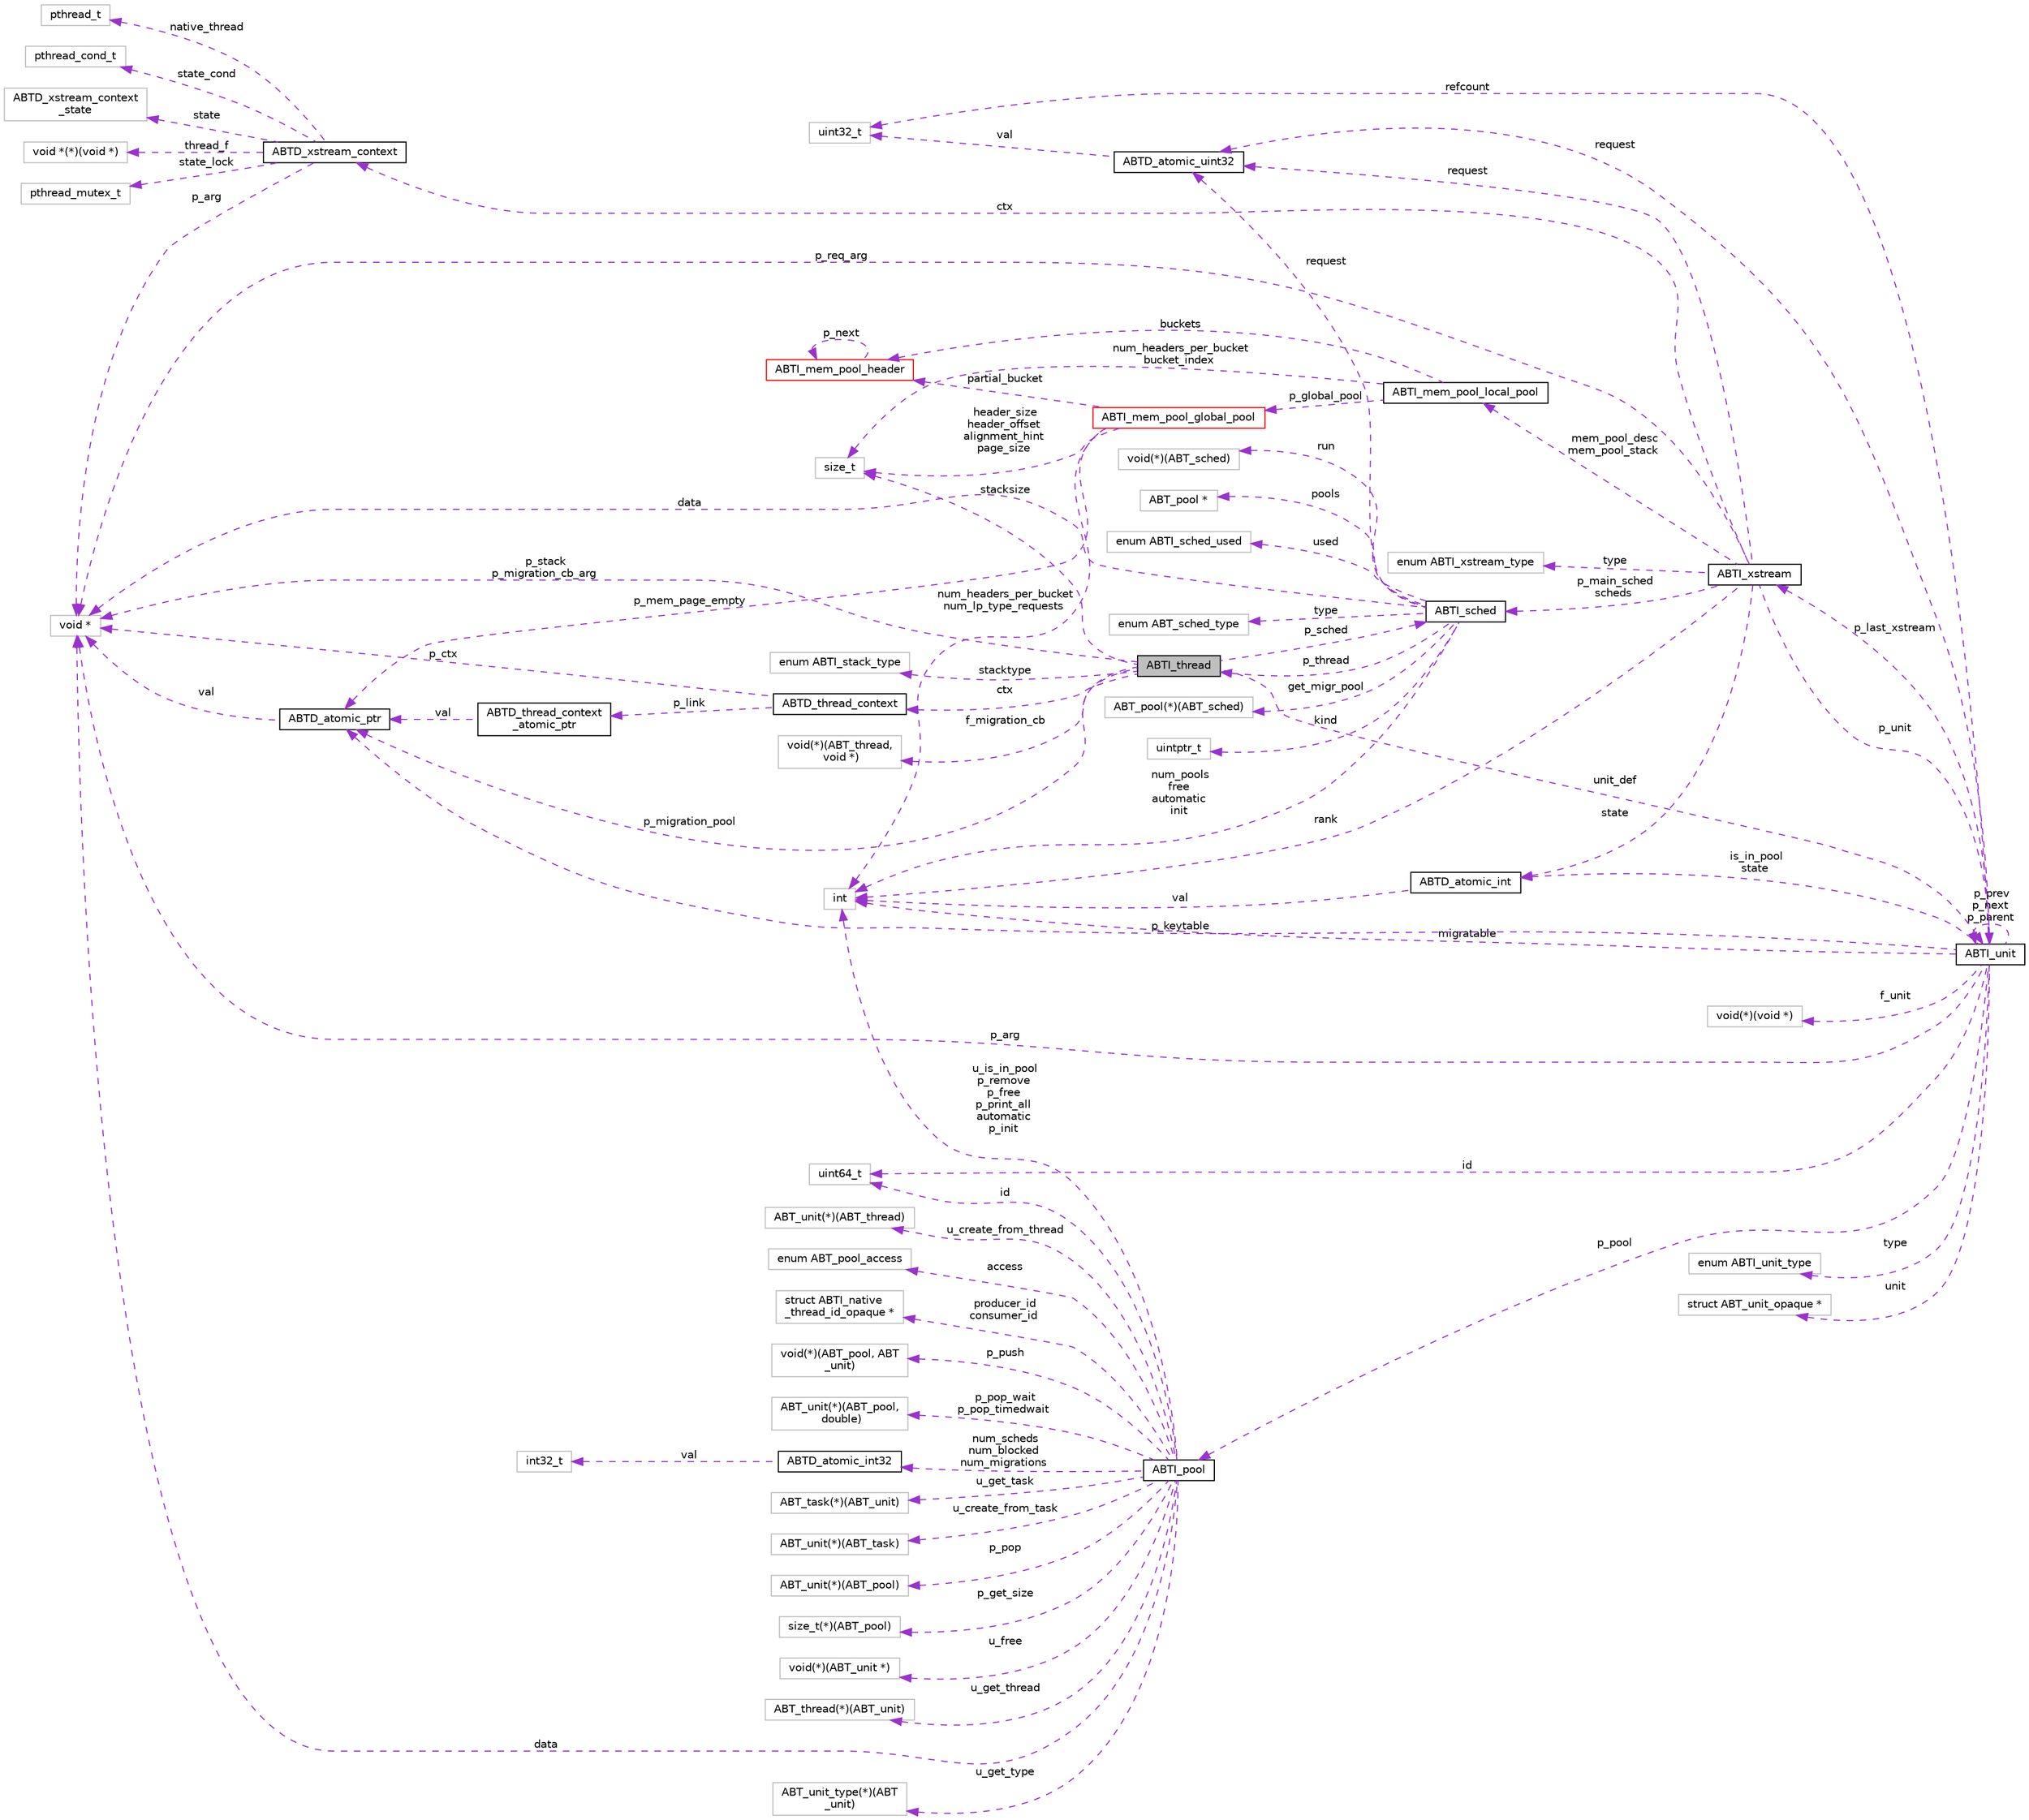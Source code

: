 digraph "ABTI_thread"
{
  edge [fontname="Helvetica",fontsize="10",labelfontname="Helvetica",labelfontsize="10"];
  node [fontname="Helvetica",fontsize="10",shape=record];
  rankdir="LR";
  Node1 [label="ABTI_thread",height=0.2,width=0.4,color="black", fillcolor="grey75", style="filled" fontcolor="black"];
  Node2 -> Node1 [dir="back",color="darkorchid3",fontsize="10",style="dashed",label=" p_sched" ,fontname="Helvetica"];
  Node2 [label="ABTI_sched",height=0.2,width=0.4,color="black", fillcolor="white", style="filled",URL="$d0/dd5/structABTI__sched.html"];
  Node1 -> Node2 [dir="back",color="darkorchid3",fontsize="10",style="dashed",label=" p_thread" ,fontname="Helvetica"];
  Node3 -> Node2 [dir="back",color="darkorchid3",fontsize="10",style="dashed",label=" get_migr_pool" ,fontname="Helvetica"];
  Node3 [label="ABT_pool(*)(ABT_sched)",height=0.2,width=0.4,color="grey75", fillcolor="white", style="filled"];
  Node4 -> Node2 [dir="back",color="darkorchid3",fontsize="10",style="dashed",label=" num_pools\nfree\nautomatic\ninit" ,fontname="Helvetica"];
  Node4 [label="int",height=0.2,width=0.4,color="grey75", fillcolor="white", style="filled"];
  Node5 -> Node2 [dir="back",color="darkorchid3",fontsize="10",style="dashed",label=" run" ,fontname="Helvetica"];
  Node5 [label="void(*)(ABT_sched)",height=0.2,width=0.4,color="grey75", fillcolor="white", style="filled"];
  Node6 -> Node2 [dir="back",color="darkorchid3",fontsize="10",style="dashed",label=" pools" ,fontname="Helvetica"];
  Node6 [label="ABT_pool *",height=0.2,width=0.4,color="grey75", fillcolor="white", style="filled"];
  Node7 -> Node2 [dir="back",color="darkorchid3",fontsize="10",style="dashed",label=" request" ,fontname="Helvetica"];
  Node7 [label="ABTD_atomic_uint32",height=0.2,width=0.4,color="black", fillcolor="white", style="filled",URL="$db/df7/structABTD__atomic__uint32.html"];
  Node8 -> Node7 [dir="back",color="darkorchid3",fontsize="10",style="dashed",label=" val" ,fontname="Helvetica"];
  Node8 [label="uint32_t",height=0.2,width=0.4,color="grey75", fillcolor="white", style="filled"];
  Node9 -> Node2 [dir="back",color="darkorchid3",fontsize="10",style="dashed",label=" used" ,fontname="Helvetica"];
  Node9 [label="enum ABTI_sched_used",height=0.2,width=0.4,color="grey75", fillcolor="white", style="filled"];
  Node10 -> Node2 [dir="back",color="darkorchid3",fontsize="10",style="dashed",label=" data" ,fontname="Helvetica"];
  Node10 [label="void *",height=0.2,width=0.4,color="grey75", fillcolor="white", style="filled"];
  Node11 -> Node2 [dir="back",color="darkorchid3",fontsize="10",style="dashed",label=" type" ,fontname="Helvetica"];
  Node11 [label="enum ABT_sched_type",height=0.2,width=0.4,color="grey75", fillcolor="white", style="filled"];
  Node12 -> Node2 [dir="back",color="darkorchid3",fontsize="10",style="dashed",label=" kind" ,fontname="Helvetica"];
  Node12 [label="uintptr_t",height=0.2,width=0.4,color="grey75", fillcolor="white", style="filled"];
  Node13 -> Node1 [dir="back",color="darkorchid3",fontsize="10",style="dashed",label=" stacksize" ,fontname="Helvetica"];
  Node13 [label="size_t",height=0.2,width=0.4,color="grey75", fillcolor="white", style="filled"];
  Node14 -> Node1 [dir="back",color="darkorchid3",fontsize="10",style="dashed",label=" ctx" ,fontname="Helvetica"];
  Node14 [label="ABTD_thread_context",height=0.2,width=0.4,color="black", fillcolor="white", style="filled",URL="$d5/de4/structABTD__thread__context.html"];
  Node15 -> Node14 [dir="back",color="darkorchid3",fontsize="10",style="dashed",label=" p_link" ,fontname="Helvetica"];
  Node15 [label="ABTD_thread_context\l_atomic_ptr",height=0.2,width=0.4,color="black", fillcolor="white", style="filled",URL="$dd/dc0/structABTD__thread__context__atomic__ptr.html"];
  Node16 -> Node15 [dir="back",color="darkorchid3",fontsize="10",style="dashed",label=" val" ,fontname="Helvetica"];
  Node16 [label="ABTD_atomic_ptr",height=0.2,width=0.4,color="black", fillcolor="white", style="filled",URL="$df/d5b/structABTD__atomic__ptr.html"];
  Node10 -> Node16 [dir="back",color="darkorchid3",fontsize="10",style="dashed",label=" val" ,fontname="Helvetica"];
  Node10 -> Node14 [dir="back",color="darkorchid3",fontsize="10",style="dashed",label=" p_ctx" ,fontname="Helvetica"];
  Node16 -> Node1 [dir="back",color="darkorchid3",fontsize="10",style="dashed",label=" p_migration_pool" ,fontname="Helvetica"];
  Node17 -> Node1 [dir="back",color="darkorchid3",fontsize="10",style="dashed",label=" stacktype" ,fontname="Helvetica"];
  Node17 [label="enum ABTI_stack_type",height=0.2,width=0.4,color="grey75", fillcolor="white", style="filled"];
  Node18 -> Node1 [dir="back",color="darkorchid3",fontsize="10",style="dashed",label=" f_migration_cb" ,fontname="Helvetica"];
  Node18 [label="void(*)(ABT_thread,\l void *)",height=0.2,width=0.4,color="grey75", fillcolor="white", style="filled"];
  Node10 -> Node1 [dir="back",color="darkorchid3",fontsize="10",style="dashed",label=" p_stack\np_migration_cb_arg" ,fontname="Helvetica"];
  Node19 -> Node1 [dir="back",color="darkorchid3",fontsize="10",style="dashed",label=" unit_def" ,fontname="Helvetica"];
  Node19 [label="ABTI_unit",height=0.2,width=0.4,color="black", fillcolor="white", style="filled",URL="$dc/d58/structABTI__unit.html"];
  Node20 -> Node19 [dir="back",color="darkorchid3",fontsize="10",style="dashed",label=" f_unit" ,fontname="Helvetica"];
  Node20 [label="void(*)(void *)",height=0.2,width=0.4,color="grey75", fillcolor="white", style="filled"];
  Node21 -> Node19 [dir="back",color="darkorchid3",fontsize="10",style="dashed",label=" id" ,fontname="Helvetica"];
  Node21 [label="uint64_t",height=0.2,width=0.4,color="grey75", fillcolor="white", style="filled"];
  Node22 -> Node19 [dir="back",color="darkorchid3",fontsize="10",style="dashed",label=" p_pool" ,fontname="Helvetica"];
  Node22 [label="ABTI_pool",height=0.2,width=0.4,color="black", fillcolor="white", style="filled",URL="$df/d65/structABTI__pool.html"];
  Node23 -> Node22 [dir="back",color="darkorchid3",fontsize="10",style="dashed",label=" p_get_size" ,fontname="Helvetica"];
  Node23 [label="size_t(*)(ABT_pool)",height=0.2,width=0.4,color="grey75", fillcolor="white", style="filled"];
  Node24 -> Node22 [dir="back",color="darkorchid3",fontsize="10",style="dashed",label=" u_free" ,fontname="Helvetica"];
  Node24 [label="void(*)(ABT_unit *)",height=0.2,width=0.4,color="grey75", fillcolor="white", style="filled"];
  Node25 -> Node22 [dir="back",color="darkorchid3",fontsize="10",style="dashed",label=" u_get_thread" ,fontname="Helvetica"];
  Node25 [label="ABT_thread(*)(ABT_unit)",height=0.2,width=0.4,color="grey75", fillcolor="white", style="filled"];
  Node26 -> Node22 [dir="back",color="darkorchid3",fontsize="10",style="dashed",label=" u_create_from_thread" ,fontname="Helvetica"];
  Node26 [label="ABT_unit(*)(ABT_thread)",height=0.2,width=0.4,color="grey75", fillcolor="white", style="filled"];
  Node21 -> Node22 [dir="back",color="darkorchid3",fontsize="10",style="dashed",label=" id" ,fontname="Helvetica"];
  Node27 -> Node22 [dir="back",color="darkorchid3",fontsize="10",style="dashed",label=" access" ,fontname="Helvetica"];
  Node27 [label="enum ABT_pool_access",height=0.2,width=0.4,color="grey75", fillcolor="white", style="filled"];
  Node28 -> Node22 [dir="back",color="darkorchid3",fontsize="10",style="dashed",label=" p_push" ,fontname="Helvetica"];
  Node28 [label="void(*)(ABT_pool, ABT\l_unit)",height=0.2,width=0.4,color="grey75", fillcolor="white", style="filled"];
  Node29 -> Node22 [dir="back",color="darkorchid3",fontsize="10",style="dashed",label=" u_get_type" ,fontname="Helvetica"];
  Node29 [label="ABT_unit_type(*)(ABT\l_unit)",height=0.2,width=0.4,color="grey75", fillcolor="white", style="filled"];
  Node30 -> Node22 [dir="back",color="darkorchid3",fontsize="10",style="dashed",label=" p_pop_wait\np_pop_timedwait" ,fontname="Helvetica"];
  Node30 [label="ABT_unit(*)(ABT_pool,\l double)",height=0.2,width=0.4,color="grey75", fillcolor="white", style="filled"];
  Node4 -> Node22 [dir="back",color="darkorchid3",fontsize="10",style="dashed",label=" u_is_in_pool\np_remove\np_free\np_print_all\nautomatic\np_init" ,fontname="Helvetica"];
  Node31 -> Node22 [dir="back",color="darkorchid3",fontsize="10",style="dashed",label=" num_scheds\nnum_blocked\nnum_migrations" ,fontname="Helvetica"];
  Node31 [label="ABTD_atomic_int32",height=0.2,width=0.4,color="black", fillcolor="white", style="filled",URL="$db/d9a/structABTD__atomic__int32.html"];
  Node32 -> Node31 [dir="back",color="darkorchid3",fontsize="10",style="dashed",label=" val" ,fontname="Helvetica"];
  Node32 [label="int32_t",height=0.2,width=0.4,color="grey75", fillcolor="white", style="filled"];
  Node33 -> Node22 [dir="back",color="darkorchid3",fontsize="10",style="dashed",label=" u_get_task" ,fontname="Helvetica"];
  Node33 [label="ABT_task(*)(ABT_unit)",height=0.2,width=0.4,color="grey75", fillcolor="white", style="filled"];
  Node34 -> Node22 [dir="back",color="darkorchid3",fontsize="10",style="dashed",label=" u_create_from_task" ,fontname="Helvetica"];
  Node34 [label="ABT_unit(*)(ABT_task)",height=0.2,width=0.4,color="grey75", fillcolor="white", style="filled"];
  Node35 -> Node22 [dir="back",color="darkorchid3",fontsize="10",style="dashed",label=" producer_id\nconsumer_id" ,fontname="Helvetica"];
  Node35 [label="struct ABTI_native\l_thread_id_opaque *",height=0.2,width=0.4,color="grey75", fillcolor="white", style="filled"];
  Node36 -> Node22 [dir="back",color="darkorchid3",fontsize="10",style="dashed",label=" p_pop" ,fontname="Helvetica"];
  Node36 [label="ABT_unit(*)(ABT_pool)",height=0.2,width=0.4,color="grey75", fillcolor="white", style="filled"];
  Node10 -> Node22 [dir="back",color="darkorchid3",fontsize="10",style="dashed",label=" data" ,fontname="Helvetica"];
  Node37 -> Node19 [dir="back",color="darkorchid3",fontsize="10",style="dashed",label=" p_last_xstream" ,fontname="Helvetica"];
  Node37 [label="ABTI_xstream",height=0.2,width=0.4,color="black", fillcolor="white", style="filled",URL="$dc/d3f/structABTI__xstream.html"];
  Node38 -> Node37 [dir="back",color="darkorchid3",fontsize="10",style="dashed",label=" ctx" ,fontname="Helvetica"];
  Node38 [label="ABTD_xstream_context",height=0.2,width=0.4,color="black", fillcolor="white", style="filled",URL="$df/dec/structABTD__xstream__context.html"];
  Node39 -> Node38 [dir="back",color="darkorchid3",fontsize="10",style="dashed",label=" state" ,fontname="Helvetica"];
  Node39 [label="ABTD_xstream_context\l_state",height=0.2,width=0.4,color="grey75", fillcolor="white", style="filled"];
  Node40 -> Node38 [dir="back",color="darkorchid3",fontsize="10",style="dashed",label=" thread_f" ,fontname="Helvetica"];
  Node40 [label="void *(*)(void *)",height=0.2,width=0.4,color="grey75", fillcolor="white", style="filled"];
  Node41 -> Node38 [dir="back",color="darkorchid3",fontsize="10",style="dashed",label=" state_lock" ,fontname="Helvetica"];
  Node41 [label="pthread_mutex_t",height=0.2,width=0.4,color="grey75", fillcolor="white", style="filled"];
  Node42 -> Node38 [dir="back",color="darkorchid3",fontsize="10",style="dashed",label=" native_thread" ,fontname="Helvetica"];
  Node42 [label="pthread_t",height=0.2,width=0.4,color="grey75", fillcolor="white", style="filled"];
  Node43 -> Node38 [dir="back",color="darkorchid3",fontsize="10",style="dashed",label=" state_cond" ,fontname="Helvetica"];
  Node43 [label="pthread_cond_t",height=0.2,width=0.4,color="grey75", fillcolor="white", style="filled"];
  Node10 -> Node38 [dir="back",color="darkorchid3",fontsize="10",style="dashed",label=" p_arg" ,fontname="Helvetica"];
  Node2 -> Node37 [dir="back",color="darkorchid3",fontsize="10",style="dashed",label=" p_main_sched\nscheds" ,fontname="Helvetica"];
  Node44 -> Node37 [dir="back",color="darkorchid3",fontsize="10",style="dashed",label=" type" ,fontname="Helvetica"];
  Node44 [label="enum ABTI_xstream_type",height=0.2,width=0.4,color="grey75", fillcolor="white", style="filled"];
  Node45 -> Node37 [dir="back",color="darkorchid3",fontsize="10",style="dashed",label=" state" ,fontname="Helvetica"];
  Node45 [label="ABTD_atomic_int",height=0.2,width=0.4,color="black", fillcolor="white", style="filled",URL="$d5/df5/structABTD__atomic__int.html"];
  Node4 -> Node45 [dir="back",color="darkorchid3",fontsize="10",style="dashed",label=" val" ,fontname="Helvetica"];
  Node4 -> Node37 [dir="back",color="darkorchid3",fontsize="10",style="dashed",label=" rank" ,fontname="Helvetica"];
  Node46 -> Node37 [dir="back",color="darkorchid3",fontsize="10",style="dashed",label=" mem_pool_desc\nmem_pool_stack" ,fontname="Helvetica"];
  Node46 [label="ABTI_mem_pool_local_pool",height=0.2,width=0.4,color="black", fillcolor="white", style="filled",URL="$d6/d69/structABTI__mem__pool__local__pool.html"];
  Node13 -> Node46 [dir="back",color="darkorchid3",fontsize="10",style="dashed",label=" num_headers_per_bucket\nbucket_index" ,fontname="Helvetica"];
  Node47 -> Node46 [dir="back",color="darkorchid3",fontsize="10",style="dashed",label=" buckets" ,fontname="Helvetica"];
  Node47 [label="ABTI_mem_pool_header",height=0.2,width=0.4,color="red", fillcolor="white", style="filled",URL="$de/d24/structABTI__mem__pool__header.html"];
  Node47 -> Node47 [dir="back",color="darkorchid3",fontsize="10",style="dashed",label=" p_next" ,fontname="Helvetica"];
  Node48 -> Node46 [dir="back",color="darkorchid3",fontsize="10",style="dashed",label=" p_global_pool" ,fontname="Helvetica"];
  Node48 [label="ABTI_mem_pool_global_pool",height=0.2,width=0.4,color="red", fillcolor="white", style="filled",URL="$d7/de4/structABTI__mem__pool__global__pool.html"];
  Node13 -> Node48 [dir="back",color="darkorchid3",fontsize="10",style="dashed",label=" header_size\nheader_offset\nalignment_hint\npage_size" ,fontname="Helvetica"];
  Node47 -> Node48 [dir="back",color="darkorchid3",fontsize="10",style="dashed",label=" partial_bucket" ,fontname="Helvetica"];
  Node4 -> Node48 [dir="back",color="darkorchid3",fontsize="10",style="dashed",label=" num_headers_per_bucket\nnum_lp_type_requests" ,fontname="Helvetica"];
  Node16 -> Node48 [dir="back",color="darkorchid3",fontsize="10",style="dashed",label=" p_mem_page_empty" ,fontname="Helvetica"];
  Node7 -> Node37 [dir="back",color="darkorchid3",fontsize="10",style="dashed",label=" request" ,fontname="Helvetica"];
  Node10 -> Node37 [dir="back",color="darkorchid3",fontsize="10",style="dashed",label=" p_req_arg" ,fontname="Helvetica"];
  Node19 -> Node37 [dir="back",color="darkorchid3",fontsize="10",style="dashed",label=" p_unit" ,fontname="Helvetica"];
  Node8 -> Node19 [dir="back",color="darkorchid3",fontsize="10",style="dashed",label=" refcount" ,fontname="Helvetica"];
  Node4 -> Node19 [dir="back",color="darkorchid3",fontsize="10",style="dashed",label=" migratable" ,fontname="Helvetica"];
  Node45 -> Node19 [dir="back",color="darkorchid3",fontsize="10",style="dashed",label=" is_in_pool\nstate" ,fontname="Helvetica"];
  Node16 -> Node19 [dir="back",color="darkorchid3",fontsize="10",style="dashed",label=" p_keytable" ,fontname="Helvetica"];
  Node7 -> Node19 [dir="back",color="darkorchid3",fontsize="10",style="dashed",label=" request" ,fontname="Helvetica"];
  Node49 -> Node19 [dir="back",color="darkorchid3",fontsize="10",style="dashed",label=" type" ,fontname="Helvetica"];
  Node49 [label="enum ABTI_unit_type",height=0.2,width=0.4,color="grey75", fillcolor="white", style="filled"];
  Node10 -> Node19 [dir="back",color="darkorchid3",fontsize="10",style="dashed",label=" p_arg" ,fontname="Helvetica"];
  Node50 -> Node19 [dir="back",color="darkorchid3",fontsize="10",style="dashed",label=" unit" ,fontname="Helvetica"];
  Node50 [label="struct ABT_unit_opaque *",height=0.2,width=0.4,color="grey75", fillcolor="white", style="filled"];
  Node19 -> Node19 [dir="back",color="darkorchid3",fontsize="10",style="dashed",label=" p_prev\np_next\np_parent" ,fontname="Helvetica"];
}
